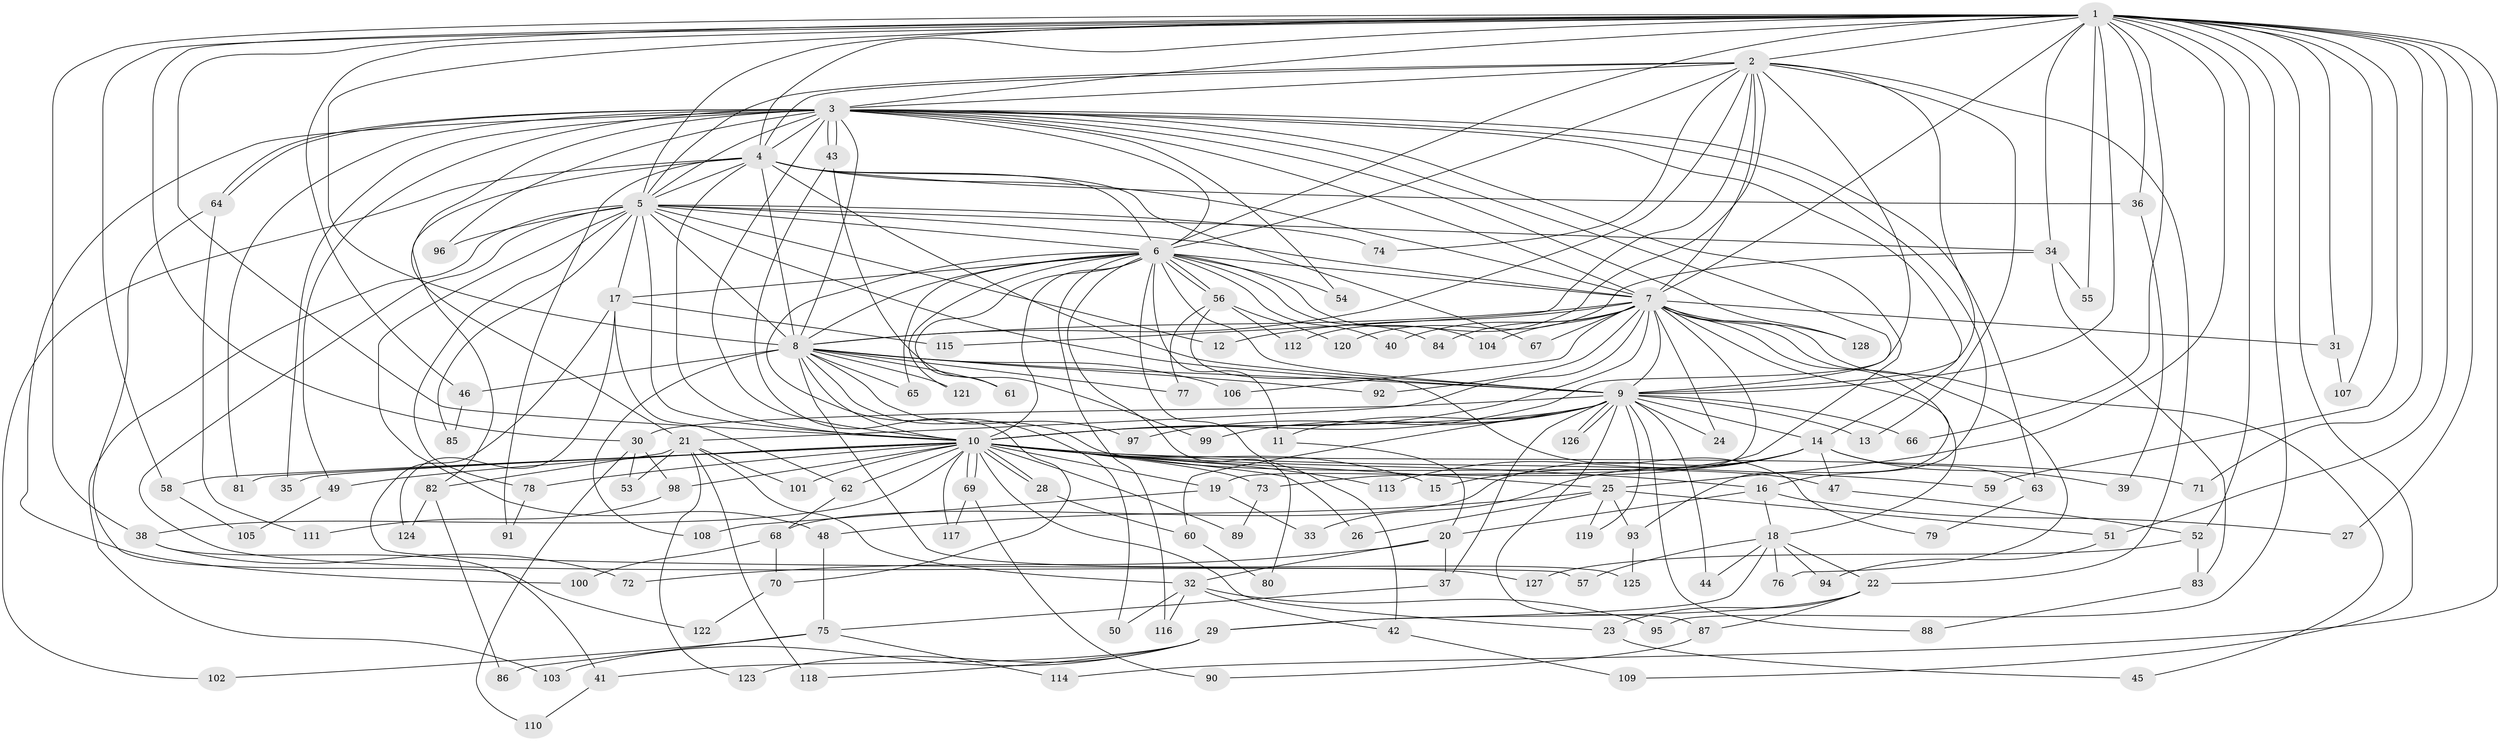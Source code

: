 // Generated by graph-tools (version 1.1) at 2025/25/03/09/25 03:25:46]
// undirected, 128 vertices, 281 edges
graph export_dot {
graph [start="1"]
  node [color=gray90,style=filled];
  1;
  2;
  3;
  4;
  5;
  6;
  7;
  8;
  9;
  10;
  11;
  12;
  13;
  14;
  15;
  16;
  17;
  18;
  19;
  20;
  21;
  22;
  23;
  24;
  25;
  26;
  27;
  28;
  29;
  30;
  31;
  32;
  33;
  34;
  35;
  36;
  37;
  38;
  39;
  40;
  41;
  42;
  43;
  44;
  45;
  46;
  47;
  48;
  49;
  50;
  51;
  52;
  53;
  54;
  55;
  56;
  57;
  58;
  59;
  60;
  61;
  62;
  63;
  64;
  65;
  66;
  67;
  68;
  69;
  70;
  71;
  72;
  73;
  74;
  75;
  76;
  77;
  78;
  79;
  80;
  81;
  82;
  83;
  84;
  85;
  86;
  87;
  88;
  89;
  90;
  91;
  92;
  93;
  94;
  95;
  96;
  97;
  98;
  99;
  100;
  101;
  102;
  103;
  104;
  105;
  106;
  107;
  108;
  109;
  110;
  111;
  112;
  113;
  114;
  115;
  116;
  117;
  118;
  119;
  120;
  121;
  122;
  123;
  124;
  125;
  126;
  127;
  128;
  1 -- 2;
  1 -- 3;
  1 -- 4;
  1 -- 5;
  1 -- 6;
  1 -- 7;
  1 -- 8;
  1 -- 9;
  1 -- 10;
  1 -- 25;
  1 -- 27;
  1 -- 30;
  1 -- 31;
  1 -- 34;
  1 -- 36;
  1 -- 38;
  1 -- 46;
  1 -- 51;
  1 -- 52;
  1 -- 55;
  1 -- 58;
  1 -- 59;
  1 -- 66;
  1 -- 71;
  1 -- 95;
  1 -- 107;
  1 -- 109;
  1 -- 114;
  2 -- 3;
  2 -- 4;
  2 -- 5;
  2 -- 6;
  2 -- 7;
  2 -- 8;
  2 -- 9;
  2 -- 10;
  2 -- 13;
  2 -- 22;
  2 -- 74;
  2 -- 112;
  2 -- 115;
  3 -- 4;
  3 -- 5;
  3 -- 6;
  3 -- 7;
  3 -- 8;
  3 -- 9;
  3 -- 10;
  3 -- 14;
  3 -- 16;
  3 -- 21;
  3 -- 35;
  3 -- 43;
  3 -- 43;
  3 -- 49;
  3 -- 54;
  3 -- 63;
  3 -- 64;
  3 -- 64;
  3 -- 73;
  3 -- 81;
  3 -- 96;
  3 -- 100;
  3 -- 128;
  4 -- 5;
  4 -- 6;
  4 -- 7;
  4 -- 8;
  4 -- 9;
  4 -- 10;
  4 -- 36;
  4 -- 67;
  4 -- 82;
  4 -- 91;
  4 -- 102;
  5 -- 6;
  5 -- 7;
  5 -- 8;
  5 -- 9;
  5 -- 10;
  5 -- 12;
  5 -- 17;
  5 -- 34;
  5 -- 48;
  5 -- 74;
  5 -- 78;
  5 -- 85;
  5 -- 96;
  5 -- 103;
  5 -- 127;
  6 -- 7;
  6 -- 8;
  6 -- 9;
  6 -- 10;
  6 -- 11;
  6 -- 17;
  6 -- 40;
  6 -- 42;
  6 -- 50;
  6 -- 54;
  6 -- 56;
  6 -- 56;
  6 -- 61;
  6 -- 65;
  6 -- 80;
  6 -- 84;
  6 -- 104;
  6 -- 116;
  6 -- 121;
  7 -- 8;
  7 -- 9;
  7 -- 10;
  7 -- 12;
  7 -- 18;
  7 -- 19;
  7 -- 21;
  7 -- 24;
  7 -- 31;
  7 -- 40;
  7 -- 45;
  7 -- 67;
  7 -- 76;
  7 -- 84;
  7 -- 92;
  7 -- 93;
  7 -- 104;
  7 -- 106;
  7 -- 128;
  8 -- 9;
  8 -- 10;
  8 -- 46;
  8 -- 47;
  8 -- 61;
  8 -- 65;
  8 -- 77;
  8 -- 92;
  8 -- 97;
  8 -- 106;
  8 -- 108;
  8 -- 121;
  8 -- 125;
  9 -- 10;
  9 -- 11;
  9 -- 13;
  9 -- 14;
  9 -- 24;
  9 -- 30;
  9 -- 37;
  9 -- 44;
  9 -- 60;
  9 -- 66;
  9 -- 87;
  9 -- 88;
  9 -- 97;
  9 -- 99;
  9 -- 119;
  9 -- 126;
  9 -- 126;
  10 -- 15;
  10 -- 16;
  10 -- 19;
  10 -- 23;
  10 -- 25;
  10 -- 26;
  10 -- 28;
  10 -- 28;
  10 -- 35;
  10 -- 38;
  10 -- 49;
  10 -- 58;
  10 -- 59;
  10 -- 62;
  10 -- 69;
  10 -- 69;
  10 -- 71;
  10 -- 73;
  10 -- 78;
  10 -- 81;
  10 -- 89;
  10 -- 98;
  10 -- 101;
  10 -- 113;
  10 -- 117;
  11 -- 20;
  14 -- 15;
  14 -- 33;
  14 -- 39;
  14 -- 47;
  14 -- 63;
  14 -- 68;
  14 -- 113;
  16 -- 18;
  16 -- 20;
  16 -- 27;
  17 -- 57;
  17 -- 62;
  17 -- 115;
  17 -- 124;
  18 -- 22;
  18 -- 29;
  18 -- 44;
  18 -- 57;
  18 -- 76;
  18 -- 94;
  19 -- 33;
  19 -- 108;
  20 -- 32;
  20 -- 37;
  20 -- 72;
  21 -- 32;
  21 -- 53;
  21 -- 82;
  21 -- 101;
  21 -- 118;
  21 -- 123;
  22 -- 23;
  22 -- 29;
  22 -- 87;
  23 -- 45;
  25 -- 26;
  25 -- 48;
  25 -- 51;
  25 -- 93;
  25 -- 119;
  28 -- 60;
  29 -- 41;
  29 -- 103;
  29 -- 118;
  29 -- 123;
  30 -- 53;
  30 -- 98;
  30 -- 110;
  31 -- 107;
  32 -- 42;
  32 -- 50;
  32 -- 95;
  32 -- 116;
  34 -- 55;
  34 -- 83;
  34 -- 120;
  36 -- 39;
  37 -- 75;
  38 -- 41;
  38 -- 72;
  41 -- 110;
  42 -- 109;
  43 -- 70;
  43 -- 99;
  46 -- 85;
  47 -- 52;
  48 -- 75;
  49 -- 105;
  51 -- 94;
  52 -- 83;
  52 -- 127;
  56 -- 77;
  56 -- 79;
  56 -- 112;
  56 -- 120;
  58 -- 105;
  60 -- 80;
  62 -- 68;
  63 -- 79;
  64 -- 111;
  64 -- 122;
  68 -- 70;
  68 -- 100;
  69 -- 90;
  69 -- 117;
  70 -- 122;
  73 -- 89;
  75 -- 86;
  75 -- 102;
  75 -- 114;
  78 -- 91;
  82 -- 86;
  82 -- 124;
  83 -- 88;
  87 -- 90;
  93 -- 125;
  98 -- 111;
}

